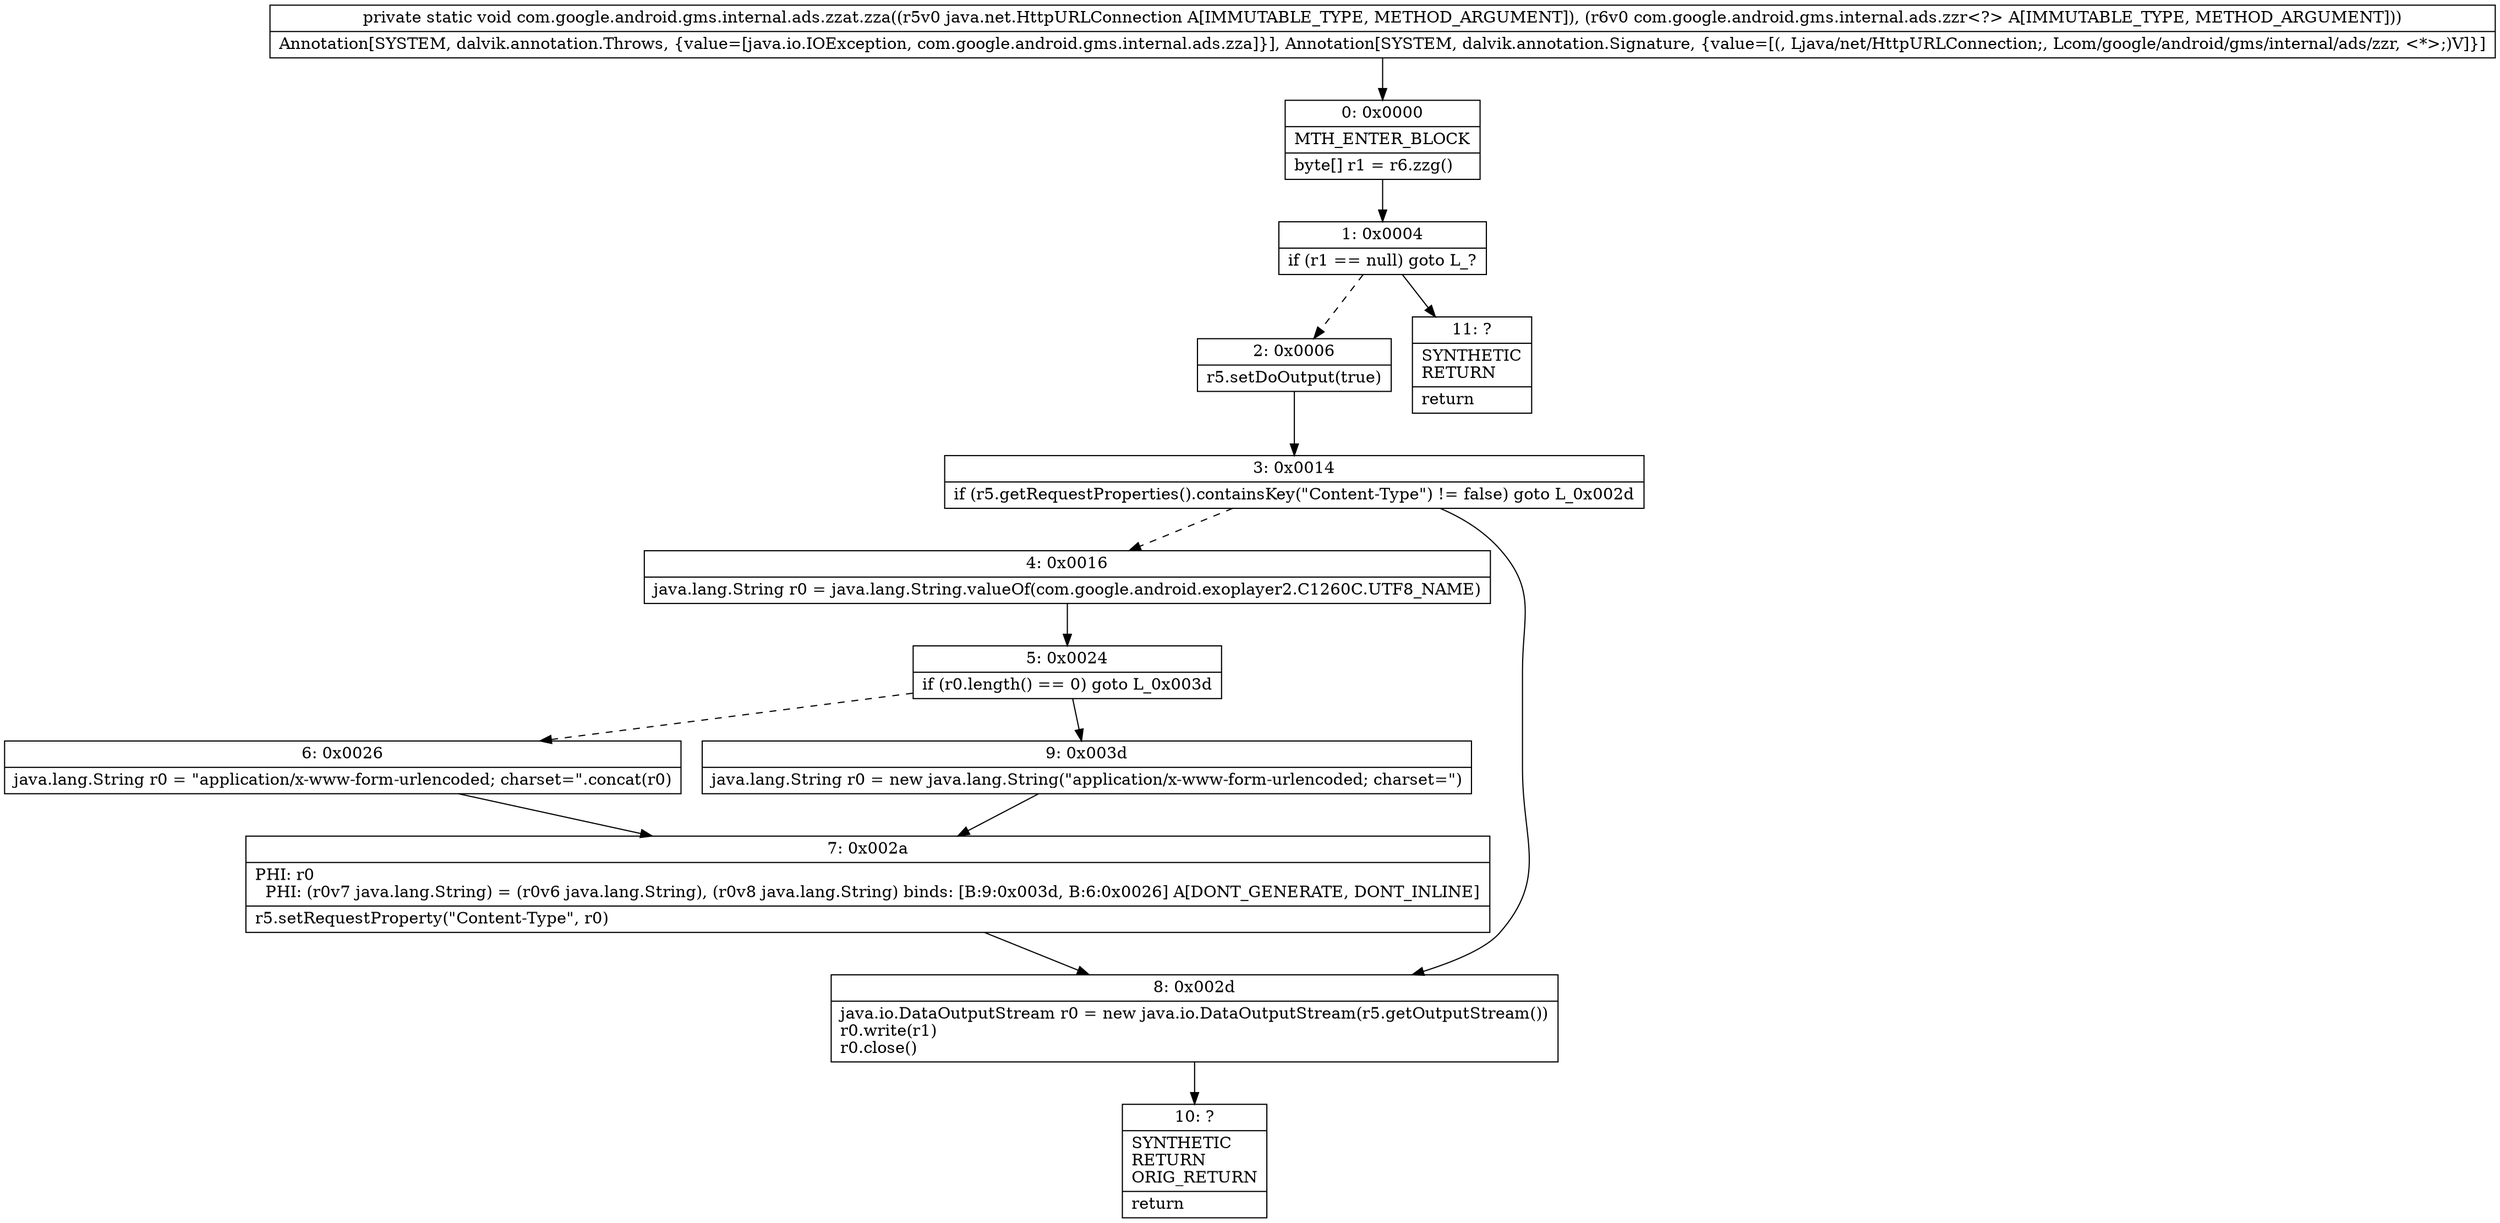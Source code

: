 digraph "CFG forcom.google.android.gms.internal.ads.zzat.zza(Ljava\/net\/HttpURLConnection;Lcom\/google\/android\/gms\/internal\/ads\/zzr;)V" {
Node_0 [shape=record,label="{0\:\ 0x0000|MTH_ENTER_BLOCK\l|byte[] r1 = r6.zzg()\l}"];
Node_1 [shape=record,label="{1\:\ 0x0004|if (r1 == null) goto L_?\l}"];
Node_2 [shape=record,label="{2\:\ 0x0006|r5.setDoOutput(true)\l}"];
Node_3 [shape=record,label="{3\:\ 0x0014|if (r5.getRequestProperties().containsKey(\"Content\-Type\") != false) goto L_0x002d\l}"];
Node_4 [shape=record,label="{4\:\ 0x0016|java.lang.String r0 = java.lang.String.valueOf(com.google.android.exoplayer2.C1260C.UTF8_NAME)\l}"];
Node_5 [shape=record,label="{5\:\ 0x0024|if (r0.length() == 0) goto L_0x003d\l}"];
Node_6 [shape=record,label="{6\:\ 0x0026|java.lang.String r0 = \"application\/x\-www\-form\-urlencoded; charset=\".concat(r0)\l}"];
Node_7 [shape=record,label="{7\:\ 0x002a|PHI: r0 \l  PHI: (r0v7 java.lang.String) = (r0v6 java.lang.String), (r0v8 java.lang.String) binds: [B:9:0x003d, B:6:0x0026] A[DONT_GENERATE, DONT_INLINE]\l|r5.setRequestProperty(\"Content\-Type\", r0)\l}"];
Node_8 [shape=record,label="{8\:\ 0x002d|java.io.DataOutputStream r0 = new java.io.DataOutputStream(r5.getOutputStream())\lr0.write(r1)\lr0.close()\l}"];
Node_9 [shape=record,label="{9\:\ 0x003d|java.lang.String r0 = new java.lang.String(\"application\/x\-www\-form\-urlencoded; charset=\")\l}"];
Node_10 [shape=record,label="{10\:\ ?|SYNTHETIC\lRETURN\lORIG_RETURN\l|return\l}"];
Node_11 [shape=record,label="{11\:\ ?|SYNTHETIC\lRETURN\l|return\l}"];
MethodNode[shape=record,label="{private static void com.google.android.gms.internal.ads.zzat.zza((r5v0 java.net.HttpURLConnection A[IMMUTABLE_TYPE, METHOD_ARGUMENT]), (r6v0 com.google.android.gms.internal.ads.zzr\<?\> A[IMMUTABLE_TYPE, METHOD_ARGUMENT]))  | Annotation[SYSTEM, dalvik.annotation.Throws, \{value=[java.io.IOException, com.google.android.gms.internal.ads.zza]\}], Annotation[SYSTEM, dalvik.annotation.Signature, \{value=[(, Ljava\/net\/HttpURLConnection;, Lcom\/google\/android\/gms\/internal\/ads\/zzr, \<*\>;)V]\}]\l}"];
MethodNode -> Node_0;
Node_0 -> Node_1;
Node_1 -> Node_2[style=dashed];
Node_1 -> Node_11;
Node_2 -> Node_3;
Node_3 -> Node_4[style=dashed];
Node_3 -> Node_8;
Node_4 -> Node_5;
Node_5 -> Node_6[style=dashed];
Node_5 -> Node_9;
Node_6 -> Node_7;
Node_7 -> Node_8;
Node_8 -> Node_10;
Node_9 -> Node_7;
}

